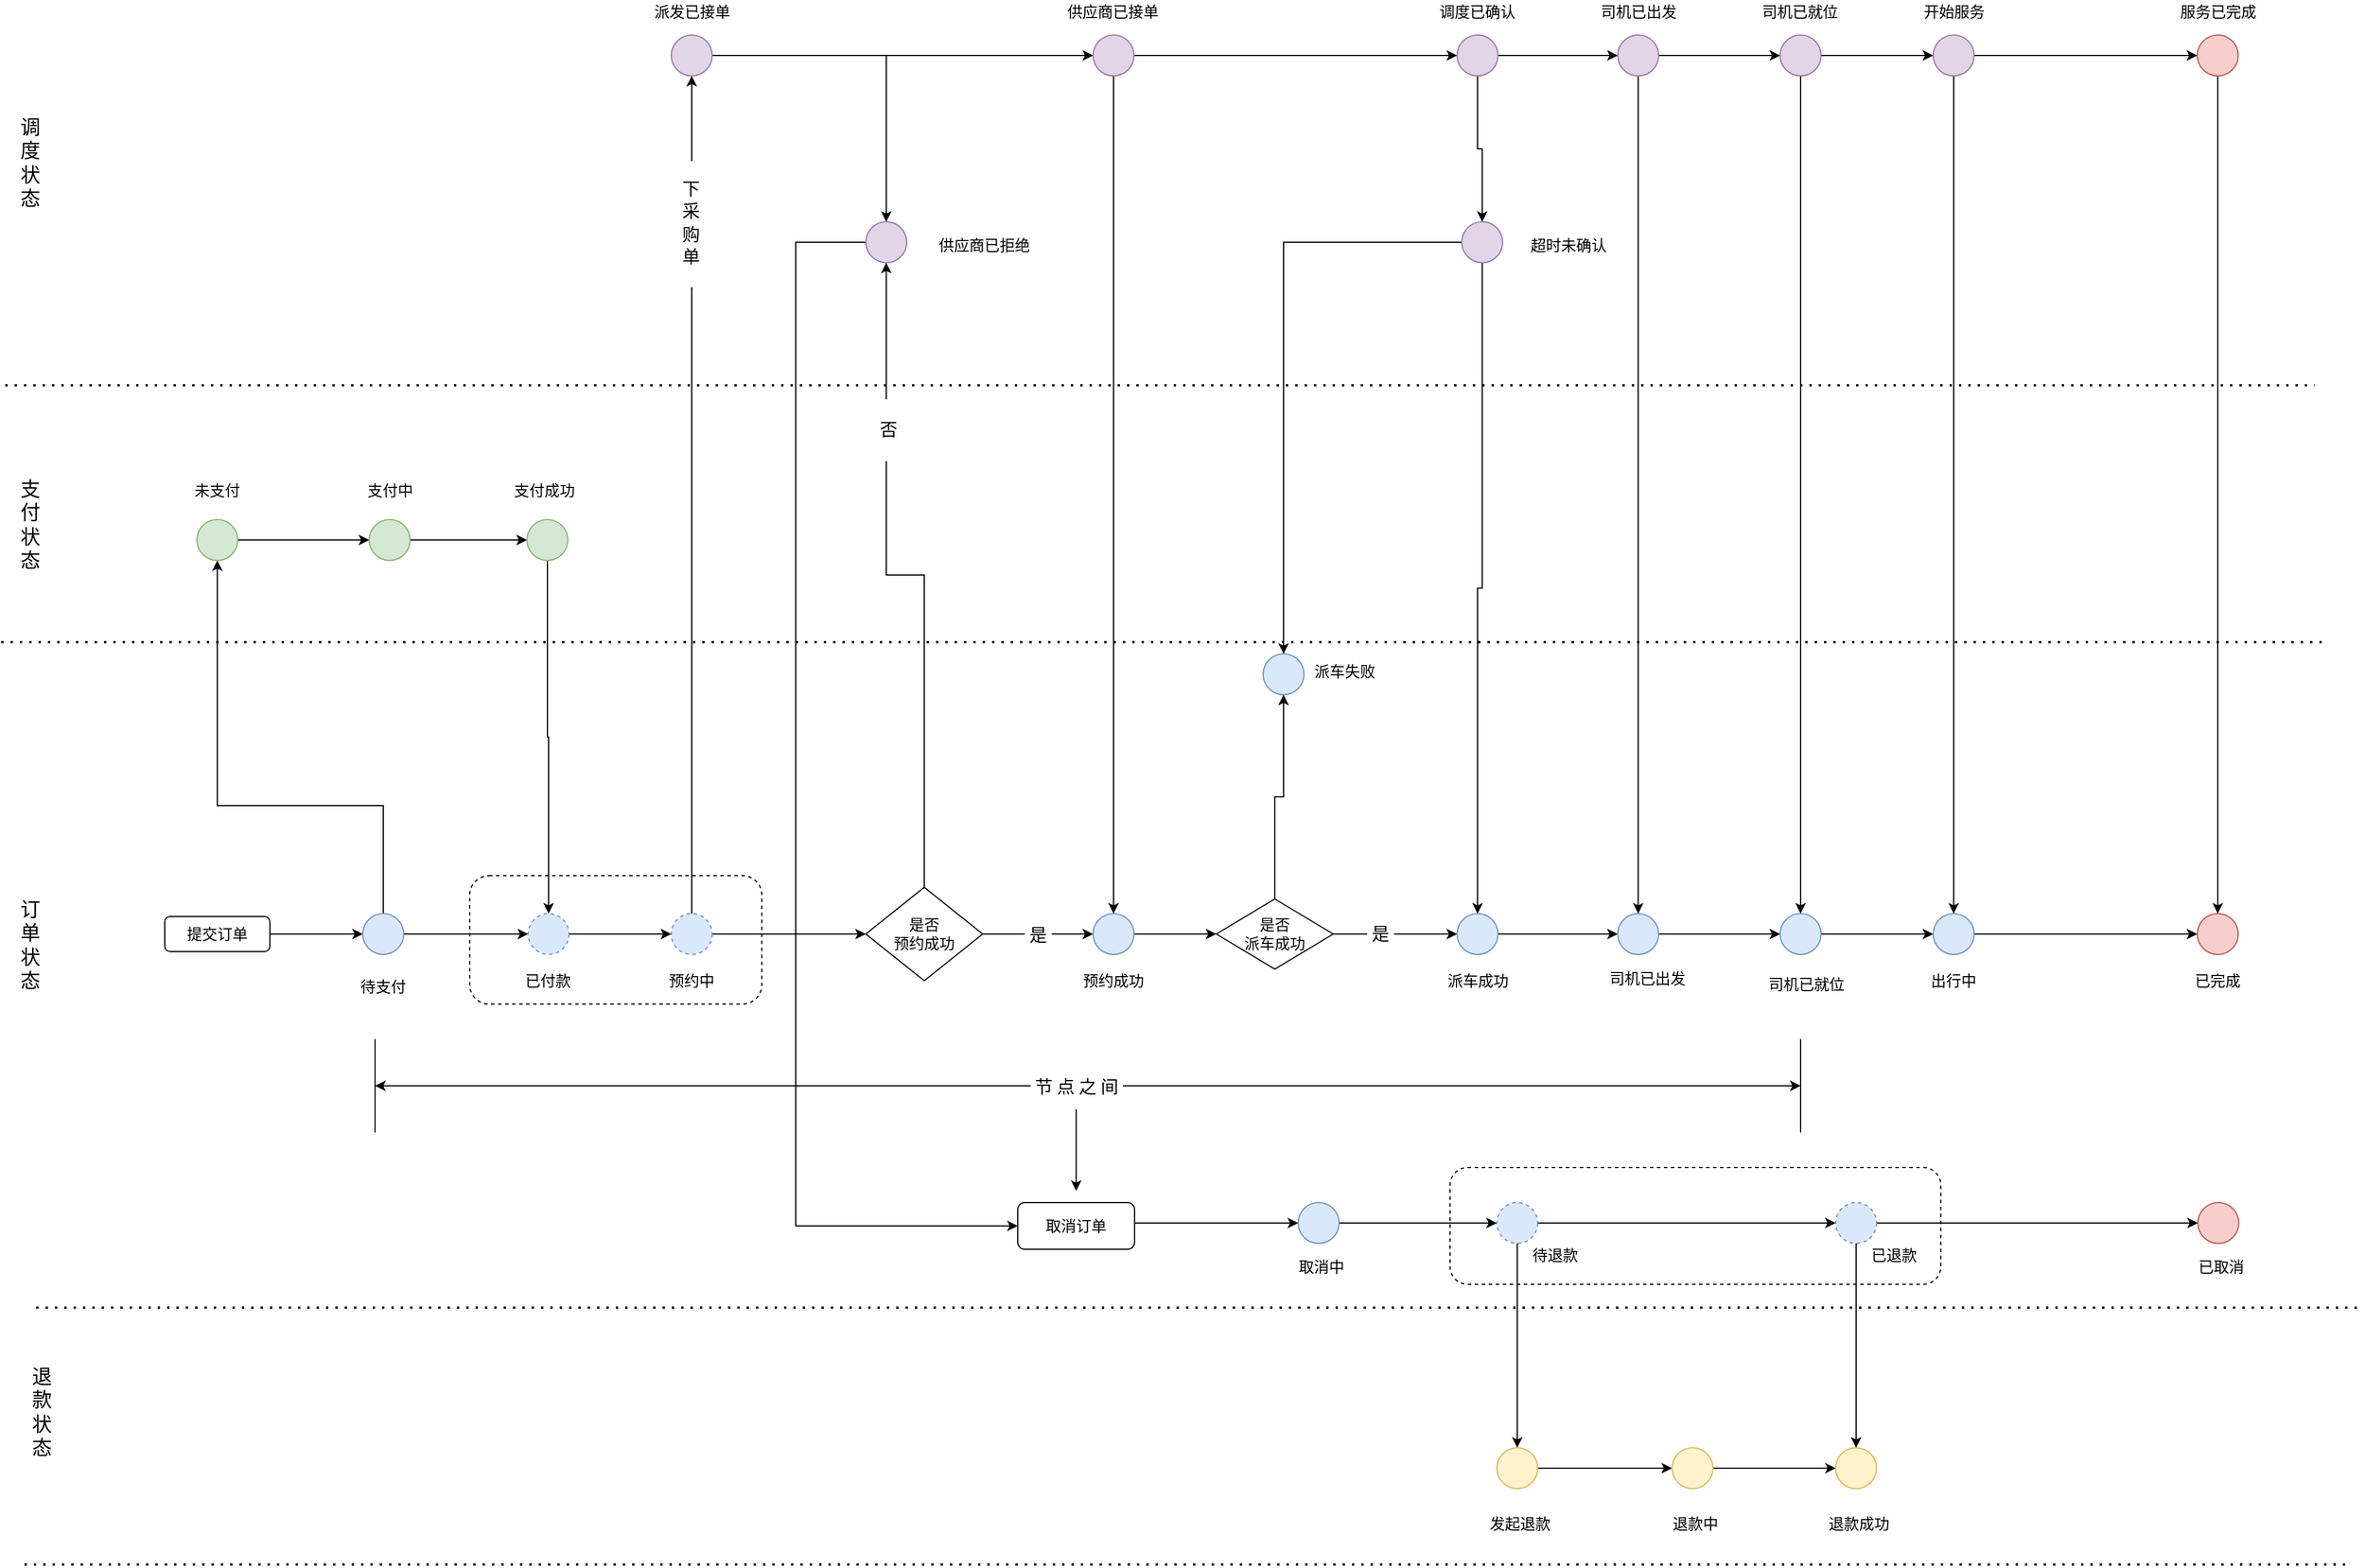 <mxfile version="20.6.0" type="github">
  <diagram id="PnpnOwg6NZ7rMhOU_OSm" name="第 1 页">
    <mxGraphModel dx="2369" dy="1348" grid="1" gridSize="10" guides="0" tooltips="1" connect="1" arrows="1" fold="1" page="1" pageScale="1" pageWidth="827" pageHeight="1169" math="0" shadow="0">
      <root>
        <mxCell id="0" />
        <mxCell id="1" parent="0" />
        <mxCell id="ntMtaGVzAQOuyrXGlV1f-159" value="" style="rounded=1;whiteSpace=wrap;html=1;dashed=1;fontSize=13;" vertex="1" parent="1">
          <mxGeometry x="1310" y="1180" width="420" height="100" as="geometry" />
        </mxCell>
        <mxCell id="ntMtaGVzAQOuyrXGlV1f-15" value="" style="rounded=1;whiteSpace=wrap;html=1;dashed=1;fontSize=13;" vertex="1" parent="1">
          <mxGeometry x="471" y="930" width="250" height="110" as="geometry" />
        </mxCell>
        <mxCell id="ntMtaGVzAQOuyrXGlV1f-1" value="" style="endArrow=none;dashed=1;html=1;dashPattern=1 3;strokeWidth=2;rounded=0;" edge="1" parent="1">
          <mxGeometry width="50" height="50" relative="1" as="geometry">
            <mxPoint x="73.5" y="510" as="sourcePoint" />
            <mxPoint x="2050" y="510" as="targetPoint" />
          </mxGeometry>
        </mxCell>
        <mxCell id="ntMtaGVzAQOuyrXGlV1f-2" value="" style="endArrow=none;dashed=1;html=1;dashPattern=1 3;strokeWidth=2;rounded=0;" edge="1" parent="1">
          <mxGeometry width="50" height="50" relative="1" as="geometry">
            <mxPoint x="70" y="730" as="sourcePoint" />
            <mxPoint x="2060" y="730" as="targetPoint" />
          </mxGeometry>
        </mxCell>
        <mxCell id="ntMtaGVzAQOuyrXGlV1f-3" value="调度状态" style="text;html=1;strokeColor=none;fillColor=none;align=center;verticalAlign=middle;whiteSpace=wrap;rounded=0;fontSize=17;direction=south;" vertex="1" parent="1">
          <mxGeometry x="80" y="290" width="30" height="60" as="geometry" />
        </mxCell>
        <mxCell id="ntMtaGVzAQOuyrXGlV1f-5" value="支付状态" style="text;html=1;strokeColor=none;fillColor=none;align=center;verticalAlign=middle;whiteSpace=wrap;rounded=0;fontSize=17;direction=south;" vertex="1" parent="1">
          <mxGeometry x="80" y="600" width="30" height="60" as="geometry" />
        </mxCell>
        <mxCell id="ntMtaGVzAQOuyrXGlV1f-6" value="订单状态" style="text;html=1;strokeColor=none;fillColor=none;align=center;verticalAlign=middle;whiteSpace=wrap;rounded=0;fontSize=17;direction=south;" vertex="1" parent="1">
          <mxGeometry x="80" y="960" width="30" height="60" as="geometry" />
        </mxCell>
        <mxCell id="ntMtaGVzAQOuyrXGlV1f-29" style="edgeStyle=orthogonalEdgeStyle;rounded=0;orthogonalLoop=1;jettySize=auto;html=1;exitX=1;exitY=0.5;exitDx=0;exitDy=0;fontSize=13;" edge="1" parent="1" source="ntMtaGVzAQOuyrXGlV1f-8" target="ntMtaGVzAQOuyrXGlV1f-9">
          <mxGeometry relative="1" as="geometry" />
        </mxCell>
        <mxCell id="ntMtaGVzAQOuyrXGlV1f-8" value="提交订单" style="rounded=1;whiteSpace=wrap;html=1;fontSize=13;" vertex="1" parent="1">
          <mxGeometry x="210" y="965" width="90" height="30" as="geometry" />
        </mxCell>
        <mxCell id="ntMtaGVzAQOuyrXGlV1f-30" style="edgeStyle=orthogonalEdgeStyle;rounded=0;orthogonalLoop=1;jettySize=auto;html=1;entryX=0;entryY=0.5;entryDx=0;entryDy=0;fontSize=13;" edge="1" parent="1" source="ntMtaGVzAQOuyrXGlV1f-9" target="ntMtaGVzAQOuyrXGlV1f-11">
          <mxGeometry relative="1" as="geometry" />
        </mxCell>
        <mxCell id="ntMtaGVzAQOuyrXGlV1f-60" style="edgeStyle=orthogonalEdgeStyle;rounded=0;orthogonalLoop=1;jettySize=auto;html=1;entryX=0.5;entryY=1;entryDx=0;entryDy=0;fontSize=15;" edge="1" parent="1" source="ntMtaGVzAQOuyrXGlV1f-9" target="ntMtaGVzAQOuyrXGlV1f-58">
          <mxGeometry relative="1" as="geometry">
            <Array as="points">
              <mxPoint x="397" y="870" />
              <mxPoint x="255" y="870" />
            </Array>
          </mxGeometry>
        </mxCell>
        <mxCell id="ntMtaGVzAQOuyrXGlV1f-9" value="" style="ellipse;whiteSpace=wrap;html=1;aspect=fixed;fontSize=13;fillColor=#dae8fc;strokeColor=#6c8ebf;" vertex="1" parent="1">
          <mxGeometry x="379.5" y="962.5" width="35" height="35" as="geometry" />
        </mxCell>
        <mxCell id="ntMtaGVzAQOuyrXGlV1f-32" style="edgeStyle=orthogonalEdgeStyle;rounded=0;orthogonalLoop=1;jettySize=auto;html=1;entryX=0;entryY=0.5;entryDx=0;entryDy=0;fontSize=13;" edge="1" parent="1" source="ntMtaGVzAQOuyrXGlV1f-11" target="ntMtaGVzAQOuyrXGlV1f-12">
          <mxGeometry relative="1" as="geometry" />
        </mxCell>
        <mxCell id="ntMtaGVzAQOuyrXGlV1f-11" value="" style="ellipse;whiteSpace=wrap;html=1;aspect=fixed;fontSize=13;dashed=1;fillColor=#dae8fc;strokeColor=#6c8ebf;" vertex="1" parent="1">
          <mxGeometry x="521" y="962.5" width="35" height="35" as="geometry" />
        </mxCell>
        <mxCell id="ntMtaGVzAQOuyrXGlV1f-34" style="edgeStyle=orthogonalEdgeStyle;rounded=0;orthogonalLoop=1;jettySize=auto;html=1;fontSize=13;entryX=0;entryY=0.5;entryDx=0;entryDy=0;" edge="1" parent="1" source="ntMtaGVzAQOuyrXGlV1f-12" target="ntMtaGVzAQOuyrXGlV1f-19">
          <mxGeometry relative="1" as="geometry">
            <mxPoint x="780" y="980.5" as="targetPoint" />
          </mxGeometry>
        </mxCell>
        <mxCell id="ntMtaGVzAQOuyrXGlV1f-72" style="edgeStyle=orthogonalEdgeStyle;rounded=0;orthogonalLoop=1;jettySize=auto;html=1;entryX=0.5;entryY=1;entryDx=0;entryDy=0;fontSize=15;" edge="1" parent="1" source="ntMtaGVzAQOuyrXGlV1f-12" target="ntMtaGVzAQOuyrXGlV1f-70">
          <mxGeometry relative="1" as="geometry" />
        </mxCell>
        <mxCell id="ntMtaGVzAQOuyrXGlV1f-96" value="&lt;p style=&quot;line-height: 130%;&quot;&gt;下&lt;br&gt;采&lt;br&gt;购&lt;br&gt;单&lt;/p&gt;" style="edgeLabel;html=1;align=center;verticalAlign=middle;resizable=0;points=[];fontSize=15;fontFamily=Lucida Console;" vertex="1" connectable="0" parent="ntMtaGVzAQOuyrXGlV1f-72">
          <mxGeometry x="0.652" y="-4" relative="1" as="geometry">
            <mxPoint x="-5" y="1" as="offset" />
          </mxGeometry>
        </mxCell>
        <mxCell id="ntMtaGVzAQOuyrXGlV1f-12" value="" style="ellipse;whiteSpace=wrap;html=1;aspect=fixed;fontSize=13;dashed=1;fillColor=#dae8fc;strokeColor=#6c8ebf;" vertex="1" parent="1">
          <mxGeometry x="643.5" y="962.5" width="35" height="35" as="geometry" />
        </mxCell>
        <mxCell id="ntMtaGVzAQOuyrXGlV1f-35" style="edgeStyle=orthogonalEdgeStyle;rounded=0;orthogonalLoop=1;jettySize=auto;html=1;entryX=0;entryY=0.5;entryDx=0;entryDy=0;fontSize=13;" edge="1" parent="1" source="ntMtaGVzAQOuyrXGlV1f-19" target="ntMtaGVzAQOuyrXGlV1f-23">
          <mxGeometry relative="1" as="geometry" />
        </mxCell>
        <mxCell id="ntMtaGVzAQOuyrXGlV1f-36" value="&amp;nbsp;是&amp;nbsp;" style="edgeLabel;html=1;align=center;verticalAlign=middle;resizable=0;points=[];fontSize=15;" vertex="1" connectable="0" parent="ntMtaGVzAQOuyrXGlV1f-35">
          <mxGeometry x="-0.32" y="-4" relative="1" as="geometry">
            <mxPoint x="15" y="-4" as="offset" />
          </mxGeometry>
        </mxCell>
        <mxCell id="ntMtaGVzAQOuyrXGlV1f-118" style="edgeStyle=orthogonalEdgeStyle;rounded=0;orthogonalLoop=1;jettySize=auto;html=1;entryX=0.5;entryY=1;entryDx=0;entryDy=0;fontFamily=Lucida Console;fontSize=15;" edge="1" parent="1" source="ntMtaGVzAQOuyrXGlV1f-19" target="ntMtaGVzAQOuyrXGlV1f-117">
          <mxGeometry relative="1" as="geometry" />
        </mxCell>
        <mxCell id="ntMtaGVzAQOuyrXGlV1f-120" value="&lt;p style=&quot;line-height: 150%;&quot;&gt;否&lt;/p&gt;" style="edgeLabel;html=1;align=center;verticalAlign=middle;resizable=0;points=[];fontSize=15;fontFamily=Lucida Console;" vertex="1" connectable="0" parent="ntMtaGVzAQOuyrXGlV1f-118">
          <mxGeometry x="0.203" y="-1" relative="1" as="geometry">
            <mxPoint y="-83" as="offset" />
          </mxGeometry>
        </mxCell>
        <mxCell id="ntMtaGVzAQOuyrXGlV1f-19" value="是否&lt;br&gt;预约成功" style="rhombus;whiteSpace=wrap;html=1;fontSize=13;" vertex="1" parent="1">
          <mxGeometry x="810" y="940" width="100" height="80" as="geometry" />
        </mxCell>
        <mxCell id="ntMtaGVzAQOuyrXGlV1f-38" value="" style="edgeStyle=orthogonalEdgeStyle;rounded=0;orthogonalLoop=1;jettySize=auto;html=1;fontSize=15;entryX=0;entryY=0.5;entryDx=0;entryDy=0;" edge="1" parent="1" source="ntMtaGVzAQOuyrXGlV1f-23" target="ntMtaGVzAQOuyrXGlV1f-39">
          <mxGeometry relative="1" as="geometry">
            <mxPoint x="1127" y="980" as="targetPoint" />
          </mxGeometry>
        </mxCell>
        <mxCell id="ntMtaGVzAQOuyrXGlV1f-23" value="" style="ellipse;whiteSpace=wrap;html=1;aspect=fixed;fontSize=13;fillColor=#dae8fc;strokeColor=#6c8ebf;" vertex="1" parent="1">
          <mxGeometry x="1004.5" y="962.5" width="35" height="35" as="geometry" />
        </mxCell>
        <mxCell id="ntMtaGVzAQOuyrXGlV1f-25" value="待支付" style="text;html=1;strokeColor=none;fillColor=none;align=center;verticalAlign=middle;whiteSpace=wrap;rounded=0;fontSize=13;" vertex="1" parent="1">
          <mxGeometry x="367" y="1010" width="60" height="30" as="geometry" />
        </mxCell>
        <mxCell id="ntMtaGVzAQOuyrXGlV1f-26" value="已付款" style="text;html=1;strokeColor=none;fillColor=none;align=center;verticalAlign=middle;whiteSpace=wrap;rounded=0;fontSize=13;" vertex="1" parent="1">
          <mxGeometry x="507.5" y="1005" width="60" height="30" as="geometry" />
        </mxCell>
        <mxCell id="ntMtaGVzAQOuyrXGlV1f-27" value="预约中" style="text;html=1;strokeColor=none;fillColor=none;align=center;verticalAlign=middle;whiteSpace=wrap;rounded=0;fontSize=13;" vertex="1" parent="1">
          <mxGeometry x="631" y="1005" width="60" height="30" as="geometry" />
        </mxCell>
        <mxCell id="ntMtaGVzAQOuyrXGlV1f-28" value="预约成功" style="text;html=1;strokeColor=none;fillColor=none;align=center;verticalAlign=middle;whiteSpace=wrap;rounded=0;fontSize=13;" vertex="1" parent="1">
          <mxGeometry x="992" y="1005" width="60" height="30" as="geometry" />
        </mxCell>
        <mxCell id="ntMtaGVzAQOuyrXGlV1f-42" style="edgeStyle=orthogonalEdgeStyle;rounded=0;orthogonalLoop=1;jettySize=auto;html=1;exitX=1;exitY=0.5;exitDx=0;exitDy=0;entryX=0;entryY=0.5;entryDx=0;entryDy=0;fontSize=15;" edge="1" parent="1" source="ntMtaGVzAQOuyrXGlV1f-39" target="ntMtaGVzAQOuyrXGlV1f-40">
          <mxGeometry relative="1" as="geometry">
            <Array as="points">
              <mxPoint x="1280" y="980" />
              <mxPoint x="1280" y="980" />
            </Array>
          </mxGeometry>
        </mxCell>
        <mxCell id="ntMtaGVzAQOuyrXGlV1f-57" value="&amp;nbsp;是&amp;nbsp;" style="edgeLabel;html=1;align=center;verticalAlign=middle;resizable=0;points=[];fontSize=15;" vertex="1" connectable="0" parent="ntMtaGVzAQOuyrXGlV1f-42">
          <mxGeometry x="-0.242" y="1" relative="1" as="geometry">
            <mxPoint as="offset" />
          </mxGeometry>
        </mxCell>
        <mxCell id="ntMtaGVzAQOuyrXGlV1f-172" value="" style="edgeStyle=orthogonalEdgeStyle;rounded=0;orthogonalLoop=1;jettySize=auto;html=1;fontFamily=Lucida Console;fontSize=15;entryX=0.5;entryY=1;entryDx=0;entryDy=0;" edge="1" parent="1" source="ntMtaGVzAQOuyrXGlV1f-39" target="ntMtaGVzAQOuyrXGlV1f-165">
          <mxGeometry relative="1" as="geometry">
            <mxPoint x="1170" y="930" as="targetPoint" />
          </mxGeometry>
        </mxCell>
        <mxCell id="ntMtaGVzAQOuyrXGlV1f-39" value="是否&lt;br&gt;派车成功" style="rhombus;whiteSpace=wrap;html=1;fontSize=13;" vertex="1" parent="1">
          <mxGeometry x="1110" y="950" width="100" height="60" as="geometry" />
        </mxCell>
        <mxCell id="ntMtaGVzAQOuyrXGlV1f-53" style="edgeStyle=orthogonalEdgeStyle;rounded=0;orthogonalLoop=1;jettySize=auto;html=1;entryX=0;entryY=0.5;entryDx=0;entryDy=0;fontSize=15;" edge="1" parent="1" source="ntMtaGVzAQOuyrXGlV1f-40" target="ntMtaGVzAQOuyrXGlV1f-45">
          <mxGeometry relative="1" as="geometry" />
        </mxCell>
        <mxCell id="ntMtaGVzAQOuyrXGlV1f-40" value="" style="ellipse;whiteSpace=wrap;html=1;aspect=fixed;fontSize=13;fillColor=#dae8fc;strokeColor=#6c8ebf;" vertex="1" parent="1">
          <mxGeometry x="1316" y="962.5" width="35" height="35" as="geometry" />
        </mxCell>
        <mxCell id="ntMtaGVzAQOuyrXGlV1f-41" value="派车成功" style="text;html=1;strokeColor=none;fillColor=none;align=center;verticalAlign=middle;whiteSpace=wrap;rounded=0;fontSize=13;" vertex="1" parent="1">
          <mxGeometry x="1303.5" y="1005" width="60" height="30" as="geometry" />
        </mxCell>
        <mxCell id="ntMtaGVzAQOuyrXGlV1f-54" style="edgeStyle=orthogonalEdgeStyle;rounded=0;orthogonalLoop=1;jettySize=auto;html=1;entryX=0;entryY=0.5;entryDx=0;entryDy=0;fontSize=15;" edge="1" parent="1" source="ntMtaGVzAQOuyrXGlV1f-45" target="ntMtaGVzAQOuyrXGlV1f-47">
          <mxGeometry relative="1" as="geometry" />
        </mxCell>
        <mxCell id="ntMtaGVzAQOuyrXGlV1f-45" value="" style="ellipse;whiteSpace=wrap;html=1;aspect=fixed;fontSize=13;fillColor=#dae8fc;strokeColor=#6c8ebf;" vertex="1" parent="1">
          <mxGeometry x="1453.5" y="962.5" width="35" height="35" as="geometry" />
        </mxCell>
        <mxCell id="ntMtaGVzAQOuyrXGlV1f-46" value="司机已出发" style="text;html=1;strokeColor=none;fillColor=none;align=center;verticalAlign=middle;whiteSpace=wrap;rounded=0;fontSize=13;" vertex="1" parent="1">
          <mxGeometry x="1441" y="1005" width="76" height="25" as="geometry" />
        </mxCell>
        <mxCell id="ntMtaGVzAQOuyrXGlV1f-55" style="edgeStyle=orthogonalEdgeStyle;rounded=0;orthogonalLoop=1;jettySize=auto;html=1;entryX=0;entryY=0.5;entryDx=0;entryDy=0;fontSize=15;" edge="1" parent="1" source="ntMtaGVzAQOuyrXGlV1f-47" target="ntMtaGVzAQOuyrXGlV1f-49">
          <mxGeometry relative="1" as="geometry" />
        </mxCell>
        <mxCell id="ntMtaGVzAQOuyrXGlV1f-47" value="" style="ellipse;whiteSpace=wrap;html=1;aspect=fixed;fontSize=13;fillColor=#dae8fc;strokeColor=#6c8ebf;" vertex="1" parent="1">
          <mxGeometry x="1592.5" y="962.5" width="35" height="35" as="geometry" />
        </mxCell>
        <mxCell id="ntMtaGVzAQOuyrXGlV1f-48" value="司机已就位" style="text;html=1;strokeColor=none;fillColor=none;align=center;verticalAlign=middle;whiteSpace=wrap;rounded=0;fontSize=13;" vertex="1" parent="1">
          <mxGeometry x="1580" y="1005" width="70" height="35" as="geometry" />
        </mxCell>
        <mxCell id="ntMtaGVzAQOuyrXGlV1f-56" style="edgeStyle=orthogonalEdgeStyle;rounded=0;orthogonalLoop=1;jettySize=auto;html=1;entryX=0;entryY=0.5;entryDx=0;entryDy=0;fontSize=15;" edge="1" parent="1" source="ntMtaGVzAQOuyrXGlV1f-49" target="ntMtaGVzAQOuyrXGlV1f-51">
          <mxGeometry relative="1" as="geometry" />
        </mxCell>
        <mxCell id="ntMtaGVzAQOuyrXGlV1f-49" value="" style="ellipse;whiteSpace=wrap;html=1;aspect=fixed;fontSize=13;fillColor=#dae8fc;strokeColor=#6c8ebf;" vertex="1" parent="1">
          <mxGeometry x="1723.5" y="962.5" width="35" height="35" as="geometry" />
        </mxCell>
        <mxCell id="ntMtaGVzAQOuyrXGlV1f-50" value="出行中" style="text;html=1;strokeColor=none;fillColor=none;align=center;verticalAlign=middle;whiteSpace=wrap;rounded=0;fontSize=13;" vertex="1" parent="1">
          <mxGeometry x="1711" y="1005" width="60" height="30" as="geometry" />
        </mxCell>
        <mxCell id="ntMtaGVzAQOuyrXGlV1f-51" value="" style="ellipse;whiteSpace=wrap;html=1;aspect=fixed;fontSize=13;fillColor=#f8cecc;strokeColor=#b85450;" vertex="1" parent="1">
          <mxGeometry x="1949.5" y="962.5" width="35" height="35" as="geometry" />
        </mxCell>
        <mxCell id="ntMtaGVzAQOuyrXGlV1f-52" value="已完成" style="text;html=1;strokeColor=none;fillColor=none;align=center;verticalAlign=middle;whiteSpace=wrap;rounded=0;fontSize=13;" vertex="1" parent="1">
          <mxGeometry x="1937" y="1005" width="60" height="30" as="geometry" />
        </mxCell>
        <mxCell id="ntMtaGVzAQOuyrXGlV1f-67" style="edgeStyle=orthogonalEdgeStyle;rounded=0;orthogonalLoop=1;jettySize=auto;html=1;exitX=1;exitY=0.5;exitDx=0;exitDy=0;entryX=0;entryY=0.5;entryDx=0;entryDy=0;fontSize=15;" edge="1" parent="1" source="ntMtaGVzAQOuyrXGlV1f-58" target="ntMtaGVzAQOuyrXGlV1f-63">
          <mxGeometry relative="1" as="geometry" />
        </mxCell>
        <mxCell id="ntMtaGVzAQOuyrXGlV1f-58" value="" style="ellipse;whiteSpace=wrap;html=1;aspect=fixed;fontSize=13;fillColor=#d5e8d4;strokeColor=#82b366;" vertex="1" parent="1">
          <mxGeometry x="237.5" y="625" width="35" height="35" as="geometry" />
        </mxCell>
        <mxCell id="ntMtaGVzAQOuyrXGlV1f-59" value="未支付" style="text;html=1;strokeColor=none;fillColor=none;align=center;verticalAlign=middle;whiteSpace=wrap;rounded=0;fontSize=13;" vertex="1" parent="1">
          <mxGeometry x="225" y="585" width="60" height="30" as="geometry" />
        </mxCell>
        <mxCell id="ntMtaGVzAQOuyrXGlV1f-68" style="edgeStyle=orthogonalEdgeStyle;rounded=0;orthogonalLoop=1;jettySize=auto;html=1;entryX=0;entryY=0.5;entryDx=0;entryDy=0;fontSize=15;" edge="1" parent="1" source="ntMtaGVzAQOuyrXGlV1f-63" target="ntMtaGVzAQOuyrXGlV1f-64">
          <mxGeometry relative="1" as="geometry" />
        </mxCell>
        <mxCell id="ntMtaGVzAQOuyrXGlV1f-63" value="" style="ellipse;whiteSpace=wrap;html=1;aspect=fixed;fontSize=13;fillColor=#d5e8d4;strokeColor=#82b366;" vertex="1" parent="1">
          <mxGeometry x="385" y="625" width="35" height="35" as="geometry" />
        </mxCell>
        <mxCell id="ntMtaGVzAQOuyrXGlV1f-69" style="edgeStyle=orthogonalEdgeStyle;rounded=0;orthogonalLoop=1;jettySize=auto;html=1;entryX=0.5;entryY=0;entryDx=0;entryDy=0;fontSize=15;" edge="1" parent="1" source="ntMtaGVzAQOuyrXGlV1f-64" target="ntMtaGVzAQOuyrXGlV1f-11">
          <mxGeometry relative="1" as="geometry" />
        </mxCell>
        <mxCell id="ntMtaGVzAQOuyrXGlV1f-64" value="" style="ellipse;whiteSpace=wrap;html=1;aspect=fixed;fontSize=13;fillColor=#d5e8d4;strokeColor=#82b366;" vertex="1" parent="1">
          <mxGeometry x="520" y="625" width="35" height="35" as="geometry" />
        </mxCell>
        <mxCell id="ntMtaGVzAQOuyrXGlV1f-65" value="支付中" style="text;html=1;strokeColor=none;fillColor=none;align=center;verticalAlign=middle;whiteSpace=wrap;rounded=0;fontSize=13;" vertex="1" parent="1">
          <mxGeometry x="372.5" y="585" width="60" height="30" as="geometry" />
        </mxCell>
        <mxCell id="ntMtaGVzAQOuyrXGlV1f-66" value="支付成功" style="text;html=1;strokeColor=none;fillColor=none;align=center;verticalAlign=middle;whiteSpace=wrap;rounded=0;fontSize=13;" vertex="1" parent="1">
          <mxGeometry x="505" y="585" width="60" height="30" as="geometry" />
        </mxCell>
        <mxCell id="ntMtaGVzAQOuyrXGlV1f-98" style="edgeStyle=orthogonalEdgeStyle;rounded=0;orthogonalLoop=1;jettySize=auto;html=1;exitX=1;exitY=0.5;exitDx=0;exitDy=0;entryX=0;entryY=0.5;entryDx=0;entryDy=0;fontFamily=Lucida Console;fontSize=15;" edge="1" parent="1" source="ntMtaGVzAQOuyrXGlV1f-70" target="ntMtaGVzAQOuyrXGlV1f-75">
          <mxGeometry relative="1" as="geometry" />
        </mxCell>
        <mxCell id="ntMtaGVzAQOuyrXGlV1f-119" style="edgeStyle=orthogonalEdgeStyle;rounded=0;orthogonalLoop=1;jettySize=auto;html=1;fontFamily=Lucida Console;fontSize=15;" edge="1" parent="1" source="ntMtaGVzAQOuyrXGlV1f-70" target="ntMtaGVzAQOuyrXGlV1f-117">
          <mxGeometry relative="1" as="geometry" />
        </mxCell>
        <mxCell id="ntMtaGVzAQOuyrXGlV1f-70" value="" style="ellipse;whiteSpace=wrap;html=1;aspect=fixed;fontSize=13;fillColor=#e1d5e7;strokeColor=#9673a6;" vertex="1" parent="1">
          <mxGeometry x="643.5" y="210" width="35" height="35" as="geometry" />
        </mxCell>
        <mxCell id="ntMtaGVzAQOuyrXGlV1f-78" style="edgeStyle=orthogonalEdgeStyle;rounded=0;orthogonalLoop=1;jettySize=auto;html=1;fontSize=17;" edge="1" parent="1" source="ntMtaGVzAQOuyrXGlV1f-75" target="ntMtaGVzAQOuyrXGlV1f-23">
          <mxGeometry relative="1" as="geometry" />
        </mxCell>
        <mxCell id="ntMtaGVzAQOuyrXGlV1f-99" style="edgeStyle=orthogonalEdgeStyle;rounded=0;orthogonalLoop=1;jettySize=auto;html=1;entryX=0;entryY=0.5;entryDx=0;entryDy=0;fontFamily=Lucida Console;fontSize=15;" edge="1" parent="1" source="ntMtaGVzAQOuyrXGlV1f-75" target="ntMtaGVzAQOuyrXGlV1f-79">
          <mxGeometry relative="1" as="geometry" />
        </mxCell>
        <mxCell id="ntMtaGVzAQOuyrXGlV1f-75" value="" style="ellipse;whiteSpace=wrap;html=1;aspect=fixed;fontSize=13;fillColor=#e1d5e7;strokeColor=#9673a6;" vertex="1" parent="1">
          <mxGeometry x="1004.5" y="210" width="35" height="35" as="geometry" />
        </mxCell>
        <mxCell id="ntMtaGVzAQOuyrXGlV1f-90" style="edgeStyle=orthogonalEdgeStyle;rounded=0;orthogonalLoop=1;jettySize=auto;html=1;entryX=0.5;entryY=0;entryDx=0;entryDy=0;fontSize=17;exitX=0.5;exitY=1;exitDx=0;exitDy=0;" edge="1" parent="1" source="ntMtaGVzAQOuyrXGlV1f-174" target="ntMtaGVzAQOuyrXGlV1f-40">
          <mxGeometry relative="1" as="geometry">
            <mxPoint x="1340" y="390" as="sourcePoint" />
          </mxGeometry>
        </mxCell>
        <mxCell id="ntMtaGVzAQOuyrXGlV1f-100" style="edgeStyle=orthogonalEdgeStyle;rounded=0;orthogonalLoop=1;jettySize=auto;html=1;exitX=1;exitY=0.5;exitDx=0;exitDy=0;entryX=0;entryY=0.5;entryDx=0;entryDy=0;fontFamily=Lucida Console;fontSize=15;" edge="1" parent="1" source="ntMtaGVzAQOuyrXGlV1f-79" target="ntMtaGVzAQOuyrXGlV1f-80">
          <mxGeometry relative="1" as="geometry" />
        </mxCell>
        <mxCell id="ntMtaGVzAQOuyrXGlV1f-175" style="edgeStyle=orthogonalEdgeStyle;rounded=0;orthogonalLoop=1;jettySize=auto;html=1;entryX=0.5;entryY=0;entryDx=0;entryDy=0;fontFamily=Lucida Console;fontSize=15;" edge="1" parent="1" source="ntMtaGVzAQOuyrXGlV1f-79" target="ntMtaGVzAQOuyrXGlV1f-174">
          <mxGeometry relative="1" as="geometry" />
        </mxCell>
        <mxCell id="ntMtaGVzAQOuyrXGlV1f-79" value="" style="ellipse;whiteSpace=wrap;html=1;aspect=fixed;fontSize=13;fillColor=#e1d5e7;strokeColor=#9673a6;" vertex="1" parent="1">
          <mxGeometry x="1316" y="210" width="35" height="35" as="geometry" />
        </mxCell>
        <mxCell id="ntMtaGVzAQOuyrXGlV1f-91" style="edgeStyle=orthogonalEdgeStyle;rounded=0;orthogonalLoop=1;jettySize=auto;html=1;entryX=0.5;entryY=0;entryDx=0;entryDy=0;fontSize=17;" edge="1" parent="1" source="ntMtaGVzAQOuyrXGlV1f-80" target="ntMtaGVzAQOuyrXGlV1f-45">
          <mxGeometry relative="1" as="geometry" />
        </mxCell>
        <mxCell id="ntMtaGVzAQOuyrXGlV1f-101" style="edgeStyle=orthogonalEdgeStyle;rounded=0;orthogonalLoop=1;jettySize=auto;html=1;fontFamily=Lucida Console;fontSize=15;" edge="1" parent="1" source="ntMtaGVzAQOuyrXGlV1f-80" target="ntMtaGVzAQOuyrXGlV1f-81">
          <mxGeometry relative="1" as="geometry" />
        </mxCell>
        <mxCell id="ntMtaGVzAQOuyrXGlV1f-80" value="" style="ellipse;whiteSpace=wrap;html=1;aspect=fixed;fontSize=13;fillColor=#e1d5e7;strokeColor=#9673a6;" vertex="1" parent="1">
          <mxGeometry x="1453.5" y="210" width="35" height="35" as="geometry" />
        </mxCell>
        <mxCell id="ntMtaGVzAQOuyrXGlV1f-92" style="edgeStyle=orthogonalEdgeStyle;rounded=0;orthogonalLoop=1;jettySize=auto;html=1;entryX=0.5;entryY=0;entryDx=0;entryDy=0;fontSize=17;" edge="1" parent="1" source="ntMtaGVzAQOuyrXGlV1f-81" target="ntMtaGVzAQOuyrXGlV1f-47">
          <mxGeometry relative="1" as="geometry" />
        </mxCell>
        <mxCell id="ntMtaGVzAQOuyrXGlV1f-102" style="edgeStyle=orthogonalEdgeStyle;rounded=0;orthogonalLoop=1;jettySize=auto;html=1;entryX=0;entryY=0.5;entryDx=0;entryDy=0;fontFamily=Lucida Console;fontSize=15;" edge="1" parent="1" source="ntMtaGVzAQOuyrXGlV1f-81" target="ntMtaGVzAQOuyrXGlV1f-82">
          <mxGeometry relative="1" as="geometry" />
        </mxCell>
        <mxCell id="ntMtaGVzAQOuyrXGlV1f-81" value="" style="ellipse;whiteSpace=wrap;html=1;aspect=fixed;fontSize=13;fillColor=#e1d5e7;strokeColor=#9673a6;" vertex="1" parent="1">
          <mxGeometry x="1592.5" y="210" width="35" height="35" as="geometry" />
        </mxCell>
        <mxCell id="ntMtaGVzAQOuyrXGlV1f-93" style="edgeStyle=orthogonalEdgeStyle;rounded=0;orthogonalLoop=1;jettySize=auto;html=1;entryX=0.5;entryY=0;entryDx=0;entryDy=0;fontSize=17;" edge="1" parent="1" source="ntMtaGVzAQOuyrXGlV1f-82" target="ntMtaGVzAQOuyrXGlV1f-49">
          <mxGeometry relative="1" as="geometry" />
        </mxCell>
        <mxCell id="ntMtaGVzAQOuyrXGlV1f-103" style="edgeStyle=orthogonalEdgeStyle;rounded=0;orthogonalLoop=1;jettySize=auto;html=1;entryX=0;entryY=0.5;entryDx=0;entryDy=0;fontFamily=Lucida Console;fontSize=15;" edge="1" parent="1" source="ntMtaGVzAQOuyrXGlV1f-82" target="ntMtaGVzAQOuyrXGlV1f-83">
          <mxGeometry relative="1" as="geometry" />
        </mxCell>
        <mxCell id="ntMtaGVzAQOuyrXGlV1f-82" value="" style="ellipse;whiteSpace=wrap;html=1;aspect=fixed;fontSize=13;fillColor=#e1d5e7;strokeColor=#9673a6;" vertex="1" parent="1">
          <mxGeometry x="1723.5" y="210" width="35" height="35" as="geometry" />
        </mxCell>
        <mxCell id="ntMtaGVzAQOuyrXGlV1f-94" style="edgeStyle=orthogonalEdgeStyle;rounded=0;orthogonalLoop=1;jettySize=auto;html=1;entryX=0.5;entryY=0;entryDx=0;entryDy=0;fontSize=17;" edge="1" parent="1" source="ntMtaGVzAQOuyrXGlV1f-83" target="ntMtaGVzAQOuyrXGlV1f-51">
          <mxGeometry relative="1" as="geometry" />
        </mxCell>
        <mxCell id="ntMtaGVzAQOuyrXGlV1f-83" value="" style="ellipse;whiteSpace=wrap;html=1;aspect=fixed;fontSize=13;fillColor=#f8cecc;strokeColor=#b85450;" vertex="1" parent="1">
          <mxGeometry x="1949.5" y="210" width="35" height="35" as="geometry" />
        </mxCell>
        <mxCell id="ntMtaGVzAQOuyrXGlV1f-85" value="调度已确认" style="text;html=1;strokeColor=none;fillColor=none;align=center;verticalAlign=middle;whiteSpace=wrap;rounded=0;fontSize=13;" vertex="1" parent="1">
          <mxGeometry x="1292.25" y="180" width="82.5" height="20" as="geometry" />
        </mxCell>
        <mxCell id="ntMtaGVzAQOuyrXGlV1f-86" value="司机已出发" style="text;html=1;strokeColor=none;fillColor=none;align=center;verticalAlign=middle;whiteSpace=wrap;rounded=0;fontSize=13;" vertex="1" parent="1">
          <mxGeometry x="1429.75" y="180" width="82.5" height="20" as="geometry" />
        </mxCell>
        <mxCell id="ntMtaGVzAQOuyrXGlV1f-87" value="司机已就位" style="text;html=1;strokeColor=none;fillColor=none;align=center;verticalAlign=middle;whiteSpace=wrap;rounded=0;fontSize=13;" vertex="1" parent="1">
          <mxGeometry x="1567.5" y="180" width="82.5" height="20" as="geometry" />
        </mxCell>
        <mxCell id="ntMtaGVzAQOuyrXGlV1f-88" value="开始服务" style="text;html=1;strokeColor=none;fillColor=none;align=center;verticalAlign=middle;whiteSpace=wrap;rounded=0;fontSize=13;" vertex="1" parent="1">
          <mxGeometry x="1699.75" y="180" width="82.5" height="20" as="geometry" />
        </mxCell>
        <mxCell id="ntMtaGVzAQOuyrXGlV1f-89" value="服务已完成" style="text;html=1;strokeColor=none;fillColor=none;align=center;verticalAlign=middle;whiteSpace=wrap;rounded=0;fontSize=13;" vertex="1" parent="1">
          <mxGeometry x="1925.75" y="180" width="82.5" height="20" as="geometry" />
        </mxCell>
        <mxCell id="ntMtaGVzAQOuyrXGlV1f-97" value="派发已接单" style="text;html=1;strokeColor=none;fillColor=none;align=center;verticalAlign=middle;whiteSpace=wrap;rounded=0;fontSize=13;fontFamily=Lucida Console;" vertex="1" parent="1">
          <mxGeometry x="620" y="180" width="82.5" height="20" as="geometry" />
        </mxCell>
        <mxCell id="ntMtaGVzAQOuyrXGlV1f-105" value="供应商已接单" style="text;html=1;strokeColor=none;fillColor=none;align=center;verticalAlign=middle;whiteSpace=wrap;rounded=0;fontSize=13;fontFamily=Lucida Console;" vertex="1" parent="1">
          <mxGeometry x="980" y="180" width="82.5" height="20" as="geometry" />
        </mxCell>
        <mxCell id="ntMtaGVzAQOuyrXGlV1f-108" value="供应商已拒绝" style="text;html=1;strokeColor=none;fillColor=none;align=center;verticalAlign=middle;whiteSpace=wrap;rounded=0;fontSize=13;fontFamily=Lucida Console;" vertex="1" parent="1">
          <mxGeometry x="870" y="380" width="82.5" height="20" as="geometry" />
        </mxCell>
        <mxCell id="ntMtaGVzAQOuyrXGlV1f-122" style="edgeStyle=orthogonalEdgeStyle;rounded=0;orthogonalLoop=1;jettySize=auto;html=1;fontFamily=Lucida Console;fontSize=15;entryX=0;entryY=0.5;entryDx=0;entryDy=0;" edge="1" parent="1" source="ntMtaGVzAQOuyrXGlV1f-117" target="ntMtaGVzAQOuyrXGlV1f-127">
          <mxGeometry relative="1" as="geometry">
            <mxPoint x="758" y="1190" as="targetPoint" />
            <Array as="points">
              <mxPoint x="750" y="388" />
              <mxPoint x="750" y="1230" />
            </Array>
          </mxGeometry>
        </mxCell>
        <mxCell id="ntMtaGVzAQOuyrXGlV1f-117" value="" style="ellipse;whiteSpace=wrap;html=1;aspect=fixed;fontSize=13;fillColor=#e1d5e7;strokeColor=#9673a6;" vertex="1" parent="1">
          <mxGeometry x="810" y="370" width="35" height="35" as="geometry" />
        </mxCell>
        <mxCell id="ntMtaGVzAQOuyrXGlV1f-123" value="" style="endArrow=none;html=1;rounded=0;fontFamily=Lucida Console;fontSize=15;" edge="1" parent="1">
          <mxGeometry width="50" height="50" relative="1" as="geometry">
            <mxPoint x="390" y="1150" as="sourcePoint" />
            <mxPoint x="390" y="1070" as="targetPoint" />
          </mxGeometry>
        </mxCell>
        <mxCell id="ntMtaGVzAQOuyrXGlV1f-124" value="" style="endArrow=none;html=1;rounded=0;fontFamily=Lucida Console;fontSize=15;" edge="1" parent="1">
          <mxGeometry width="50" height="50" relative="1" as="geometry">
            <mxPoint x="1610" y="1150" as="sourcePoint" />
            <mxPoint x="1610" y="1070" as="targetPoint" />
          </mxGeometry>
        </mxCell>
        <mxCell id="ntMtaGVzAQOuyrXGlV1f-126" value="" style="endArrow=classic;startArrow=classic;html=1;rounded=0;fontFamily=Lucida Console;fontSize=15;" edge="1" parent="1">
          <mxGeometry width="50" height="50" relative="1" as="geometry">
            <mxPoint x="390" y="1110" as="sourcePoint" />
            <mxPoint x="1610" y="1110" as="targetPoint" />
          </mxGeometry>
        </mxCell>
        <mxCell id="ntMtaGVzAQOuyrXGlV1f-128" value="&amp;nbsp;节 点 之 间&amp;nbsp;" style="edgeLabel;html=1;align=center;verticalAlign=middle;resizable=0;points=[];fontSize=15;fontFamily=Lucida Console;spacingLeft=9;spacingRight=9;" vertex="1" connectable="0" parent="ntMtaGVzAQOuyrXGlV1f-126">
          <mxGeometry x="-0.12" relative="1" as="geometry">
            <mxPoint x="63" as="offset" />
          </mxGeometry>
        </mxCell>
        <mxCell id="ntMtaGVzAQOuyrXGlV1f-142" style="edgeStyle=orthogonalEdgeStyle;rounded=0;orthogonalLoop=1;jettySize=auto;html=1;fontFamily=Lucida Console;fontSize=15;entryX=0;entryY=0.5;entryDx=0;entryDy=0;" edge="1" parent="1" source="ntMtaGVzAQOuyrXGlV1f-127" target="ntMtaGVzAQOuyrXGlV1f-143">
          <mxGeometry relative="1" as="geometry">
            <mxPoint x="1125" y="1225" as="targetPoint" />
            <Array as="points">
              <mxPoint x="1090" y="1228" />
            </Array>
          </mxGeometry>
        </mxCell>
        <mxCell id="ntMtaGVzAQOuyrXGlV1f-127" value="取消订单" style="rounded=1;whiteSpace=wrap;html=1;fontSize=13;" vertex="1" parent="1">
          <mxGeometry x="940" y="1210" width="100" height="40" as="geometry" />
        </mxCell>
        <mxCell id="ntMtaGVzAQOuyrXGlV1f-131" value="" style="endArrow=classic;html=1;rounded=0;fontFamily=Lucida Console;fontSize=15;" edge="1" parent="1">
          <mxGeometry width="50" height="50" relative="1" as="geometry">
            <mxPoint x="990" y="1130" as="sourcePoint" />
            <mxPoint x="990" y="1200" as="targetPoint" />
          </mxGeometry>
        </mxCell>
        <mxCell id="ntMtaGVzAQOuyrXGlV1f-132" value="" style="endArrow=none;dashed=1;html=1;dashPattern=1 3;strokeWidth=2;rounded=0;" edge="1" parent="1">
          <mxGeometry width="50" height="50" relative="1" as="geometry">
            <mxPoint x="100" y="1300" as="sourcePoint" />
            <mxPoint x="2090" y="1300" as="targetPoint" />
          </mxGeometry>
        </mxCell>
        <mxCell id="ntMtaGVzAQOuyrXGlV1f-133" value="退&lt;br&gt;款&lt;br&gt;状态" style="text;html=1;strokeColor=none;fillColor=none;align=center;verticalAlign=middle;whiteSpace=wrap;rounded=0;fontSize=17;direction=south;" vertex="1" parent="1">
          <mxGeometry x="90" y="1360" width="30" height="60" as="geometry" />
        </mxCell>
        <mxCell id="ntMtaGVzAQOuyrXGlV1f-146" style="edgeStyle=orthogonalEdgeStyle;rounded=0;orthogonalLoop=1;jettySize=auto;html=1;entryX=0;entryY=0.5;entryDx=0;entryDy=0;fontFamily=Lucida Console;fontSize=15;" edge="1" parent="1" source="ntMtaGVzAQOuyrXGlV1f-135" target="ntMtaGVzAQOuyrXGlV1f-136">
          <mxGeometry relative="1" as="geometry" />
        </mxCell>
        <mxCell id="ntMtaGVzAQOuyrXGlV1f-157" style="edgeStyle=orthogonalEdgeStyle;rounded=0;orthogonalLoop=1;jettySize=auto;html=1;entryX=0.5;entryY=0;entryDx=0;entryDy=0;fontFamily=Lucida Console;fontSize=15;" edge="1" parent="1" source="ntMtaGVzAQOuyrXGlV1f-135" target="ntMtaGVzAQOuyrXGlV1f-150">
          <mxGeometry relative="1" as="geometry" />
        </mxCell>
        <mxCell id="ntMtaGVzAQOuyrXGlV1f-135" value="" style="ellipse;whiteSpace=wrap;html=1;aspect=fixed;fontSize=13;dashed=1;fillColor=#dae8fc;strokeColor=#6c8ebf;" vertex="1" parent="1">
          <mxGeometry x="1350" y="1210" width="35" height="35" as="geometry" />
        </mxCell>
        <mxCell id="ntMtaGVzAQOuyrXGlV1f-147" style="edgeStyle=orthogonalEdgeStyle;rounded=0;orthogonalLoop=1;jettySize=auto;html=1;entryX=0;entryY=0.5;entryDx=0;entryDy=0;fontFamily=Lucida Console;fontSize=15;" edge="1" parent="1" source="ntMtaGVzAQOuyrXGlV1f-136" target="ntMtaGVzAQOuyrXGlV1f-137">
          <mxGeometry relative="1" as="geometry" />
        </mxCell>
        <mxCell id="ntMtaGVzAQOuyrXGlV1f-158" style="edgeStyle=orthogonalEdgeStyle;rounded=0;orthogonalLoop=1;jettySize=auto;html=1;entryX=0.5;entryY=0;entryDx=0;entryDy=0;fontFamily=Lucida Console;fontSize=15;" edge="1" parent="1" source="ntMtaGVzAQOuyrXGlV1f-136" target="ntMtaGVzAQOuyrXGlV1f-152">
          <mxGeometry relative="1" as="geometry" />
        </mxCell>
        <mxCell id="ntMtaGVzAQOuyrXGlV1f-136" value="" style="ellipse;whiteSpace=wrap;html=1;aspect=fixed;fontSize=13;dashed=1;fillColor=#dae8fc;strokeColor=#6c8ebf;" vertex="1" parent="1">
          <mxGeometry x="1640" y="1210" width="35" height="35" as="geometry" />
        </mxCell>
        <mxCell id="ntMtaGVzAQOuyrXGlV1f-137" value="" style="ellipse;whiteSpace=wrap;html=1;aspect=fixed;fontSize=13;fillColor=#f8cecc;strokeColor=#b85450;" vertex="1" parent="1">
          <mxGeometry x="1950" y="1210" width="35" height="35" as="geometry" />
        </mxCell>
        <mxCell id="ntMtaGVzAQOuyrXGlV1f-138" value="已取消" style="text;html=1;strokeColor=none;fillColor=none;align=center;verticalAlign=middle;whiteSpace=wrap;rounded=0;fontSize=13;" vertex="1" parent="1">
          <mxGeometry x="1940" y="1250" width="60" height="30" as="geometry" />
        </mxCell>
        <mxCell id="ntMtaGVzAQOuyrXGlV1f-139" value="取消中" style="text;html=1;strokeColor=none;fillColor=none;align=center;verticalAlign=middle;whiteSpace=wrap;rounded=0;fontSize=13;" vertex="1" parent="1">
          <mxGeometry x="1170" y="1250" width="60" height="30" as="geometry" />
        </mxCell>
        <mxCell id="ntMtaGVzAQOuyrXGlV1f-145" style="edgeStyle=orthogonalEdgeStyle;rounded=0;orthogonalLoop=1;jettySize=auto;html=1;entryX=0;entryY=0.5;entryDx=0;entryDy=0;fontFamily=Lucida Console;fontSize=15;" edge="1" parent="1" source="ntMtaGVzAQOuyrXGlV1f-143" target="ntMtaGVzAQOuyrXGlV1f-135">
          <mxGeometry relative="1" as="geometry" />
        </mxCell>
        <mxCell id="ntMtaGVzAQOuyrXGlV1f-143" value="" style="ellipse;whiteSpace=wrap;html=1;aspect=fixed;fontSize=13;fillColor=#dae8fc;strokeColor=#6c8ebf;" vertex="1" parent="1">
          <mxGeometry x="1180" y="1210" width="35" height="35" as="geometry" />
        </mxCell>
        <mxCell id="ntMtaGVzAQOuyrXGlV1f-148" value="待退款" style="text;html=1;strokeColor=none;fillColor=none;align=center;verticalAlign=middle;whiteSpace=wrap;rounded=0;fontSize=13;" vertex="1" parent="1">
          <mxGeometry x="1370" y="1240" width="60" height="30" as="geometry" />
        </mxCell>
        <mxCell id="ntMtaGVzAQOuyrXGlV1f-149" value="已退款" style="text;html=1;strokeColor=none;fillColor=none;align=center;verticalAlign=middle;whiteSpace=wrap;rounded=0;fontSize=13;" vertex="1" parent="1">
          <mxGeometry x="1660" y="1240" width="60" height="30" as="geometry" />
        </mxCell>
        <mxCell id="ntMtaGVzAQOuyrXGlV1f-153" style="edgeStyle=orthogonalEdgeStyle;rounded=0;orthogonalLoop=1;jettySize=auto;html=1;entryX=0;entryY=0.5;entryDx=0;entryDy=0;fontFamily=Lucida Console;fontSize=15;" edge="1" parent="1" source="ntMtaGVzAQOuyrXGlV1f-150" target="ntMtaGVzAQOuyrXGlV1f-151">
          <mxGeometry relative="1" as="geometry" />
        </mxCell>
        <mxCell id="ntMtaGVzAQOuyrXGlV1f-150" value="" style="ellipse;whiteSpace=wrap;html=1;aspect=fixed;fontSize=13;fillColor=#fff2cc;strokeColor=#d6b656;" vertex="1" parent="1">
          <mxGeometry x="1350" y="1420" width="35" height="35" as="geometry" />
        </mxCell>
        <mxCell id="ntMtaGVzAQOuyrXGlV1f-154" style="edgeStyle=orthogonalEdgeStyle;rounded=0;orthogonalLoop=1;jettySize=auto;html=1;entryX=0;entryY=0.5;entryDx=0;entryDy=0;fontFamily=Lucida Console;fontSize=15;" edge="1" parent="1" source="ntMtaGVzAQOuyrXGlV1f-151" target="ntMtaGVzAQOuyrXGlV1f-152">
          <mxGeometry relative="1" as="geometry" />
        </mxCell>
        <mxCell id="ntMtaGVzAQOuyrXGlV1f-151" value="" style="ellipse;whiteSpace=wrap;html=1;aspect=fixed;fontSize=13;fillColor=#fff2cc;strokeColor=#d6b656;" vertex="1" parent="1">
          <mxGeometry x="1500" y="1420" width="35" height="35" as="geometry" />
        </mxCell>
        <mxCell id="ntMtaGVzAQOuyrXGlV1f-152" value="" style="ellipse;whiteSpace=wrap;html=1;aspect=fixed;fontSize=13;fillColor=#fff2cc;strokeColor=#d6b656;" vertex="1" parent="1">
          <mxGeometry x="1640" y="1420" width="35" height="35" as="geometry" />
        </mxCell>
        <mxCell id="ntMtaGVzAQOuyrXGlV1f-160" value="发起退款" style="text;html=1;strokeColor=none;fillColor=none;align=center;verticalAlign=middle;whiteSpace=wrap;rounded=0;fontSize=13;" vertex="1" parent="1">
          <mxGeometry x="1340" y="1470" width="60" height="30" as="geometry" />
        </mxCell>
        <mxCell id="ntMtaGVzAQOuyrXGlV1f-161" value="退款中" style="text;html=1;strokeColor=none;fillColor=none;align=center;verticalAlign=middle;whiteSpace=wrap;rounded=0;fontSize=13;" vertex="1" parent="1">
          <mxGeometry x="1490" y="1470" width="60" height="30" as="geometry" />
        </mxCell>
        <mxCell id="ntMtaGVzAQOuyrXGlV1f-162" value="退款成功" style="text;html=1;strokeColor=none;fillColor=none;align=center;verticalAlign=middle;whiteSpace=wrap;rounded=0;fontSize=13;" vertex="1" parent="1">
          <mxGeometry x="1630" y="1470" width="60" height="30" as="geometry" />
        </mxCell>
        <mxCell id="ntMtaGVzAQOuyrXGlV1f-163" value="" style="endArrow=none;dashed=1;html=1;dashPattern=1 3;strokeWidth=2;rounded=0;" edge="1" parent="1">
          <mxGeometry width="50" height="50" relative="1" as="geometry">
            <mxPoint x="90.0" y="1520.0" as="sourcePoint" />
            <mxPoint x="2080" y="1520.0" as="targetPoint" />
          </mxGeometry>
        </mxCell>
        <mxCell id="ntMtaGVzAQOuyrXGlV1f-165" value="" style="ellipse;whiteSpace=wrap;html=1;aspect=fixed;fontSize=13;fillColor=#dae8fc;strokeColor=#6c8ebf;" vertex="1" parent="1">
          <mxGeometry x="1150" y="740" width="35" height="35" as="geometry" />
        </mxCell>
        <mxCell id="ntMtaGVzAQOuyrXGlV1f-166" value="派车失败" style="text;html=1;strokeColor=none;fillColor=none;align=center;verticalAlign=middle;whiteSpace=wrap;rounded=0;fontSize=13;" vertex="1" parent="1">
          <mxGeometry x="1190" y="740" width="60" height="30" as="geometry" />
        </mxCell>
        <mxCell id="ntMtaGVzAQOuyrXGlV1f-177" style="edgeStyle=orthogonalEdgeStyle;rounded=0;orthogonalLoop=1;jettySize=auto;html=1;entryX=0.5;entryY=0;entryDx=0;entryDy=0;fontFamily=Lucida Console;fontSize=15;" edge="1" parent="1" source="ntMtaGVzAQOuyrXGlV1f-174" target="ntMtaGVzAQOuyrXGlV1f-165">
          <mxGeometry relative="1" as="geometry" />
        </mxCell>
        <mxCell id="ntMtaGVzAQOuyrXGlV1f-174" value="" style="ellipse;whiteSpace=wrap;html=1;aspect=fixed;fontSize=13;fillColor=#e1d5e7;strokeColor=#9673a6;" vertex="1" parent="1">
          <mxGeometry x="1320" y="370" width="35" height="35" as="geometry" />
        </mxCell>
        <mxCell id="ntMtaGVzAQOuyrXGlV1f-176" value="超时未确认" style="text;html=1;strokeColor=none;fillColor=none;align=center;verticalAlign=middle;whiteSpace=wrap;rounded=0;fontSize=13;" vertex="1" parent="1">
          <mxGeometry x="1370" y="380" width="82.5" height="20" as="geometry" />
        </mxCell>
      </root>
    </mxGraphModel>
  </diagram>
</mxfile>
